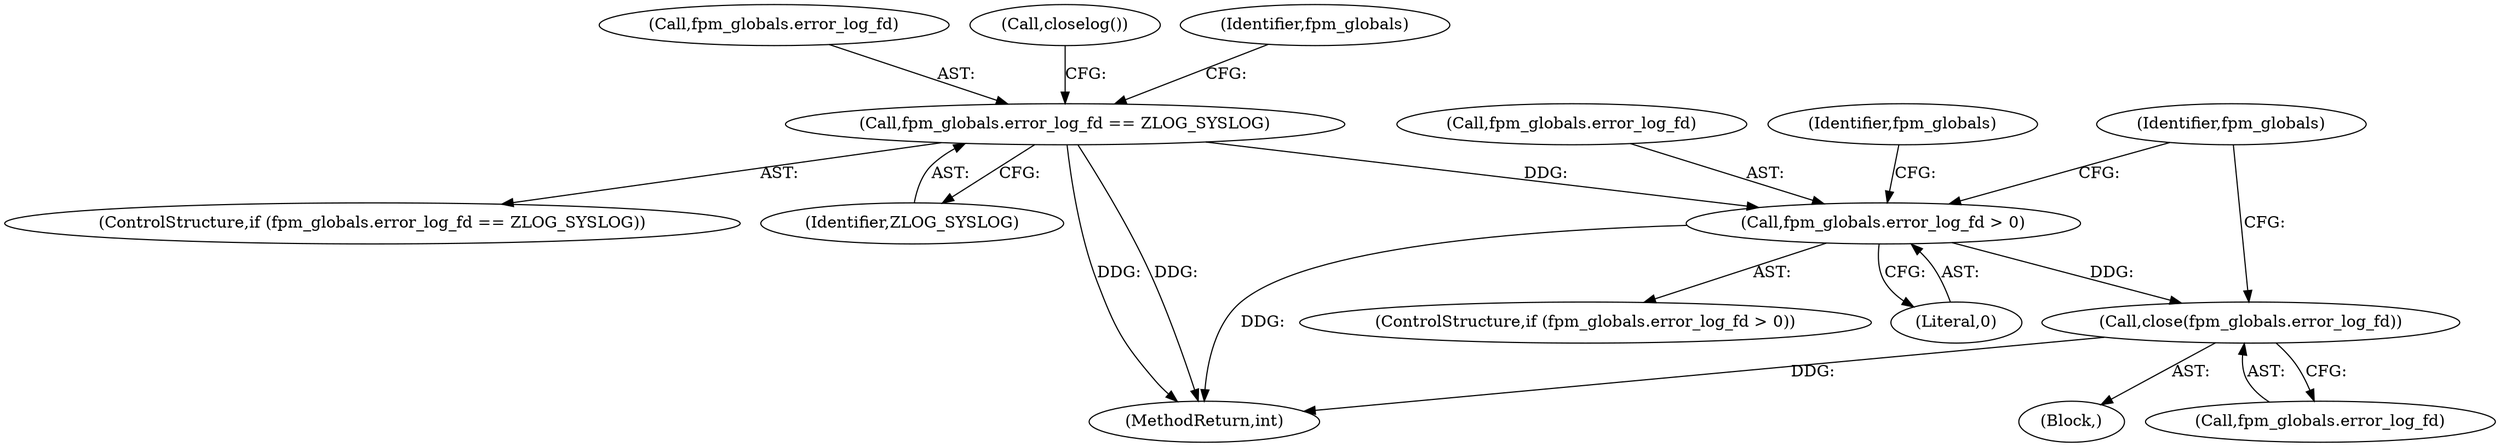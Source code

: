digraph "0_php-src_69dee5c732fe982c82edb17d0dbc3e79a47748d8_0@API" {
"1000123" [label="(Call,close(fpm_globals.error_log_fd))"];
"1000117" [label="(Call,fpm_globals.error_log_fd > 0)"];
"1000108" [label="(Call,fpm_globals.error_log_fd == ZLOG_SYSLOG)"];
"1000108" [label="(Call,fpm_globals.error_log_fd == ZLOG_SYSLOG)"];
"1000125" [label="(Identifier,fpm_globals)"];
"1000129" [label="(Identifier,fpm_globals)"];
"1000122" [label="(Block,)"];
"1000123" [label="(Call,close(fpm_globals.error_log_fd))"];
"1000121" [label="(Literal,0)"];
"1000160" [label="(MethodReturn,int)"];
"1000116" [label="(ControlStructure,if (fpm_globals.error_log_fd > 0))"];
"1000112" [label="(Identifier,ZLOG_SYSLOG)"];
"1000109" [label="(Call,fpm_globals.error_log_fd)"];
"1000114" [label="(Call,closelog())"];
"1000124" [label="(Call,fpm_globals.error_log_fd)"];
"1000119" [label="(Identifier,fpm_globals)"];
"1000118" [label="(Call,fpm_globals.error_log_fd)"];
"1000117" [label="(Call,fpm_globals.error_log_fd > 0)"];
"1000107" [label="(ControlStructure,if (fpm_globals.error_log_fd == ZLOG_SYSLOG))"];
"1000123" -> "1000122"  [label="AST: "];
"1000123" -> "1000124"  [label="CFG: "];
"1000124" -> "1000123"  [label="AST: "];
"1000129" -> "1000123"  [label="CFG: "];
"1000123" -> "1000160"  [label="DDG: "];
"1000117" -> "1000123"  [label="DDG: "];
"1000117" -> "1000116"  [label="AST: "];
"1000117" -> "1000121"  [label="CFG: "];
"1000118" -> "1000117"  [label="AST: "];
"1000121" -> "1000117"  [label="AST: "];
"1000125" -> "1000117"  [label="CFG: "];
"1000129" -> "1000117"  [label="CFG: "];
"1000117" -> "1000160"  [label="DDG: "];
"1000108" -> "1000117"  [label="DDG: "];
"1000108" -> "1000107"  [label="AST: "];
"1000108" -> "1000112"  [label="CFG: "];
"1000109" -> "1000108"  [label="AST: "];
"1000112" -> "1000108"  [label="AST: "];
"1000114" -> "1000108"  [label="CFG: "];
"1000119" -> "1000108"  [label="CFG: "];
"1000108" -> "1000160"  [label="DDG: "];
"1000108" -> "1000160"  [label="DDG: "];
}
